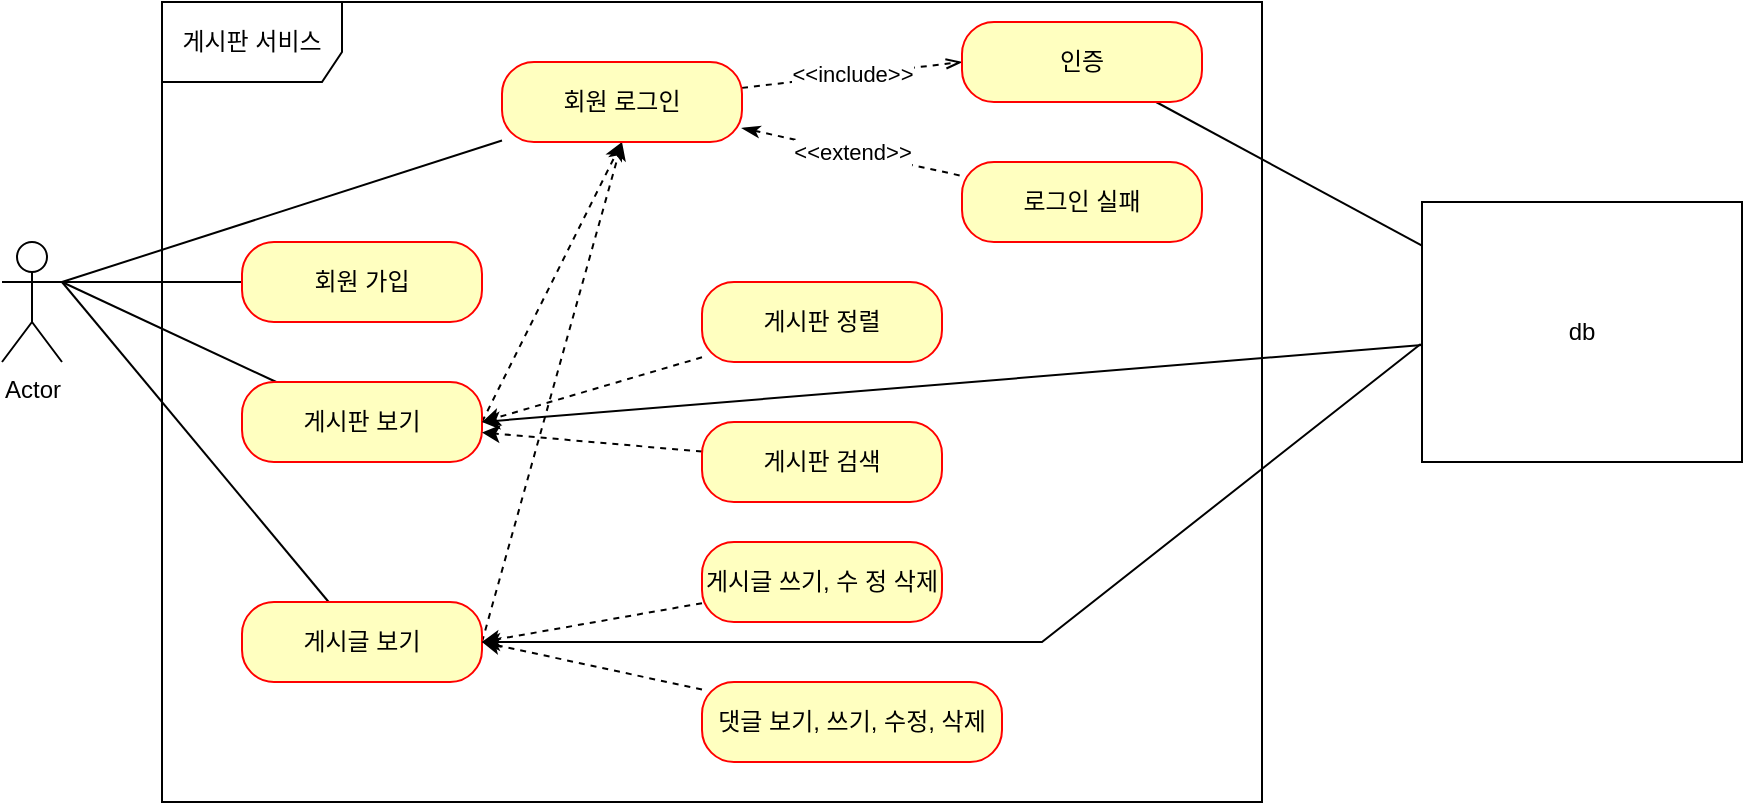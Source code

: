 <mxfile version="17.5.0" type="github">
  <diagram id="KJXGVbv00iJfjYYkEjEt" name="Page-1">
    <mxGraphModel dx="881" dy="571" grid="1" gridSize="10" guides="1" tooltips="1" connect="1" arrows="1" fold="1" page="1" pageScale="1" pageWidth="1169" pageHeight="827" math="0" shadow="0">
      <root>
        <mxCell id="0" />
        <mxCell id="1" parent="0" />
        <mxCell id="LjNGfICRgHY4B3SJ5nqZ-1" value="Actor" style="shape=umlActor;verticalLabelPosition=bottom;verticalAlign=top;html=1;" vertex="1" parent="1">
          <mxGeometry x="120" y="220" width="30" height="60" as="geometry" />
        </mxCell>
        <mxCell id="LjNGfICRgHY4B3SJ5nqZ-2" value="게시판 서비스" style="shape=umlFrame;whiteSpace=wrap;html=1;width=90;height=40;" vertex="1" parent="1">
          <mxGeometry x="200" y="100" width="550" height="400" as="geometry" />
        </mxCell>
        <mxCell id="LjNGfICRgHY4B3SJ5nqZ-27" value="" style="edgeStyle=none;rounded=0;orthogonalLoop=1;jettySize=auto;html=1;endArrow=none;endFill=0;strokeColor=default;" edge="1" parent="1" source="LjNGfICRgHY4B3SJ5nqZ-3">
          <mxGeometry relative="1" as="geometry">
            <mxPoint x="150" y="240" as="targetPoint" />
          </mxGeometry>
        </mxCell>
        <mxCell id="LjNGfICRgHY4B3SJ5nqZ-3" value="회원 가입" style="rounded=1;whiteSpace=wrap;html=1;arcSize=40;fontColor=#000000;fillColor=#ffffc0;strokeColor=#ff0000;" vertex="1" parent="1">
          <mxGeometry x="240" y="220" width="120" height="40" as="geometry" />
        </mxCell>
        <mxCell id="LjNGfICRgHY4B3SJ5nqZ-31" style="edgeStyle=none;rounded=0;orthogonalLoop=1;jettySize=auto;html=1;endArrow=none;endFill=0;strokeColor=default;" edge="1" parent="1" source="LjNGfICRgHY4B3SJ5nqZ-5">
          <mxGeometry relative="1" as="geometry">
            <mxPoint x="150" y="240" as="targetPoint" />
          </mxGeometry>
        </mxCell>
        <mxCell id="LjNGfICRgHY4B3SJ5nqZ-38" style="edgeStyle=none;rounded=0;orthogonalLoop=1;jettySize=auto;html=1;entryX=0.5;entryY=1;entryDx=0;entryDy=0;dashed=1;startArrow=none;startFill=0;endArrow=classic;endFill=1;strokeColor=default;exitX=1;exitY=0.5;exitDx=0;exitDy=0;" edge="1" parent="1" source="LjNGfICRgHY4B3SJ5nqZ-5" target="LjNGfICRgHY4B3SJ5nqZ-7">
          <mxGeometry relative="1" as="geometry" />
        </mxCell>
        <mxCell id="LjNGfICRgHY4B3SJ5nqZ-5" value="게시판 보기" style="rounded=1;whiteSpace=wrap;html=1;arcSize=40;fontColor=#000000;fillColor=#ffffc0;strokeColor=#ff0000;" vertex="1" parent="1">
          <mxGeometry x="240" y="290" width="120" height="40" as="geometry" />
        </mxCell>
        <mxCell id="LjNGfICRgHY4B3SJ5nqZ-32" style="edgeStyle=none;rounded=0;orthogonalLoop=1;jettySize=auto;html=1;endArrow=none;endFill=0;strokeColor=default;" edge="1" parent="1" source="LjNGfICRgHY4B3SJ5nqZ-6">
          <mxGeometry relative="1" as="geometry">
            <mxPoint x="150" y="240" as="targetPoint" />
          </mxGeometry>
        </mxCell>
        <mxCell id="LjNGfICRgHY4B3SJ5nqZ-41" style="edgeStyle=none;rounded=0;orthogonalLoop=1;jettySize=auto;html=1;dashed=1;startArrow=none;startFill=0;endArrow=classic;endFill=1;strokeColor=default;exitX=1;exitY=0.5;exitDx=0;exitDy=0;entryX=0.5;entryY=1;entryDx=0;entryDy=0;" edge="1" parent="1" source="LjNGfICRgHY4B3SJ5nqZ-6" target="LjNGfICRgHY4B3SJ5nqZ-7">
          <mxGeometry relative="1" as="geometry" />
        </mxCell>
        <mxCell id="LjNGfICRgHY4B3SJ5nqZ-6" value="게시글 보기" style="rounded=1;whiteSpace=wrap;html=1;arcSize=40;fontColor=#000000;fillColor=#ffffc0;strokeColor=#ff0000;" vertex="1" parent="1">
          <mxGeometry x="240" y="400" width="120" height="40" as="geometry" />
        </mxCell>
        <mxCell id="LjNGfICRgHY4B3SJ5nqZ-30" style="edgeStyle=none;rounded=0;orthogonalLoop=1;jettySize=auto;html=1;endArrow=none;endFill=0;strokeColor=default;" edge="1" parent="1" source="LjNGfICRgHY4B3SJ5nqZ-7">
          <mxGeometry relative="1" as="geometry">
            <mxPoint x="150" y="240" as="targetPoint" />
          </mxGeometry>
        </mxCell>
        <mxCell id="LjNGfICRgHY4B3SJ5nqZ-33" value="&amp;lt;&amp;lt;extend&amp;gt;&amp;gt;" style="edgeStyle=none;rounded=0;orthogonalLoop=1;jettySize=auto;html=1;endArrow=none;endFill=0;strokeColor=default;dashed=1;startArrow=classicThin;startFill=1;" edge="1" parent="1" source="LjNGfICRgHY4B3SJ5nqZ-7" target="LjNGfICRgHY4B3SJ5nqZ-9">
          <mxGeometry relative="1" as="geometry" />
        </mxCell>
        <mxCell id="LjNGfICRgHY4B3SJ5nqZ-34" value="&amp;lt;&amp;lt;include&amp;gt;&amp;gt;" style="edgeStyle=none;rounded=0;orthogonalLoop=1;jettySize=auto;html=1;entryX=0;entryY=0.5;entryDx=0;entryDy=0;endArrow=openThin;endFill=0;strokeColor=default;dashed=1;" edge="1" parent="1" source="LjNGfICRgHY4B3SJ5nqZ-7" target="LjNGfICRgHY4B3SJ5nqZ-8">
          <mxGeometry relative="1" as="geometry" />
        </mxCell>
        <mxCell id="LjNGfICRgHY4B3SJ5nqZ-7" value="회원 로그인" style="rounded=1;whiteSpace=wrap;html=1;arcSize=40;fontColor=#000000;fillColor=#ffffc0;strokeColor=#ff0000;" vertex="1" parent="1">
          <mxGeometry x="370" y="130" width="120" height="40" as="geometry" />
        </mxCell>
        <mxCell id="LjNGfICRgHY4B3SJ5nqZ-212" style="edgeStyle=none;rounded=0;orthogonalLoop=1;jettySize=auto;html=1;startArrow=none;startFill=0;endArrow=none;endFill=0;strokeColor=default;" edge="1" parent="1" source="LjNGfICRgHY4B3SJ5nqZ-8" target="LjNGfICRgHY4B3SJ5nqZ-210">
          <mxGeometry relative="1" as="geometry" />
        </mxCell>
        <mxCell id="LjNGfICRgHY4B3SJ5nqZ-8" value="인증" style="rounded=1;whiteSpace=wrap;html=1;arcSize=40;fontColor=#000000;fillColor=#ffffc0;strokeColor=#ff0000;" vertex="1" parent="1">
          <mxGeometry x="600" y="110" width="120" height="40" as="geometry" />
        </mxCell>
        <mxCell id="LjNGfICRgHY4B3SJ5nqZ-9" value="로그인 실패" style="rounded=1;whiteSpace=wrap;html=1;arcSize=40;fontColor=#000000;fillColor=#ffffc0;strokeColor=#ff0000;" vertex="1" parent="1">
          <mxGeometry x="600" y="180" width="120" height="40" as="geometry" />
        </mxCell>
        <mxCell id="LjNGfICRgHY4B3SJ5nqZ-42" style="edgeStyle=none;rounded=0;orthogonalLoop=1;jettySize=auto;html=1;dashed=1;startArrow=none;startFill=0;endArrow=classic;endFill=1;strokeColor=default;" edge="1" parent="1" source="LjNGfICRgHY4B3SJ5nqZ-10">
          <mxGeometry relative="1" as="geometry">
            <mxPoint x="360" y="310" as="targetPoint" />
          </mxGeometry>
        </mxCell>
        <mxCell id="LjNGfICRgHY4B3SJ5nqZ-10" value="게시판 정렬" style="rounded=1;whiteSpace=wrap;html=1;arcSize=40;fontColor=#000000;fillColor=#ffffc0;strokeColor=#ff0000;" vertex="1" parent="1">
          <mxGeometry x="470" y="240" width="120" height="40" as="geometry" />
        </mxCell>
        <mxCell id="LjNGfICRgHY4B3SJ5nqZ-43" style="edgeStyle=none;rounded=0;orthogonalLoop=1;jettySize=auto;html=1;dashed=1;startArrow=none;startFill=0;endArrow=classic;endFill=1;strokeColor=default;" edge="1" parent="1" source="LjNGfICRgHY4B3SJ5nqZ-11" target="LjNGfICRgHY4B3SJ5nqZ-5">
          <mxGeometry relative="1" as="geometry" />
        </mxCell>
        <mxCell id="LjNGfICRgHY4B3SJ5nqZ-11" value="게시판 검색" style="rounded=1;whiteSpace=wrap;html=1;arcSize=40;fontColor=#000000;fillColor=#ffffc0;strokeColor=#ff0000;" vertex="1" parent="1">
          <mxGeometry x="470" y="310" width="120" height="40" as="geometry" />
        </mxCell>
        <mxCell id="LjNGfICRgHY4B3SJ5nqZ-44" style="edgeStyle=none;rounded=0;orthogonalLoop=1;jettySize=auto;html=1;entryX=1;entryY=0.5;entryDx=0;entryDy=0;dashed=1;startArrow=none;startFill=0;endArrow=classic;endFill=1;strokeColor=default;" edge="1" parent="1" source="LjNGfICRgHY4B3SJ5nqZ-12" target="LjNGfICRgHY4B3SJ5nqZ-6">
          <mxGeometry relative="1" as="geometry" />
        </mxCell>
        <mxCell id="LjNGfICRgHY4B3SJ5nqZ-12" value="게시글 쓰기, 수 정 삭제" style="rounded=1;whiteSpace=wrap;html=1;arcSize=40;fontColor=#000000;fillColor=#ffffc0;strokeColor=#ff0000;" vertex="1" parent="1">
          <mxGeometry x="470" y="370" width="120" height="40" as="geometry" />
        </mxCell>
        <mxCell id="LjNGfICRgHY4B3SJ5nqZ-45" style="edgeStyle=none;rounded=0;orthogonalLoop=1;jettySize=auto;html=1;entryX=1;entryY=0.5;entryDx=0;entryDy=0;dashed=1;startArrow=none;startFill=0;endArrow=classic;endFill=1;strokeColor=default;" edge="1" parent="1" source="LjNGfICRgHY4B3SJ5nqZ-13" target="LjNGfICRgHY4B3SJ5nqZ-6">
          <mxGeometry relative="1" as="geometry" />
        </mxCell>
        <mxCell id="LjNGfICRgHY4B3SJ5nqZ-13" value="댓글 보기, 쓰기, 수정, 삭제" style="rounded=1;whiteSpace=wrap;html=1;arcSize=40;fontColor=#000000;fillColor=#ffffc0;strokeColor=#ff0000;" vertex="1" parent="1">
          <mxGeometry x="470" y="440" width="150" height="40" as="geometry" />
        </mxCell>
        <mxCell id="LjNGfICRgHY4B3SJ5nqZ-213" style="edgeStyle=none;rounded=0;orthogonalLoop=1;jettySize=auto;html=1;entryX=1;entryY=0.5;entryDx=0;entryDy=0;startArrow=none;startFill=0;endArrow=classic;endFill=1;strokeColor=default;" edge="1" parent="1" source="LjNGfICRgHY4B3SJ5nqZ-209" target="LjNGfICRgHY4B3SJ5nqZ-5">
          <mxGeometry relative="1" as="geometry" />
        </mxCell>
        <mxCell id="LjNGfICRgHY4B3SJ5nqZ-209" value="" style="shape=table;startSize=0;container=1;collapsible=0;childLayout=tableLayout;" vertex="1" parent="1">
          <mxGeometry x="830" y="200" width="160" height="130" as="geometry" />
        </mxCell>
        <mxCell id="LjNGfICRgHY4B3SJ5nqZ-210" value="" style="shape=tableRow;horizontal=0;startSize=0;swimlaneHead=0;swimlaneBody=0;top=0;left=0;bottom=0;right=0;collapsible=0;dropTarget=0;fillColor=none;points=[[0,0.5],[1,0.5]];portConstraint=eastwest;" vertex="1" parent="LjNGfICRgHY4B3SJ5nqZ-209">
          <mxGeometry width="160" height="130" as="geometry" />
        </mxCell>
        <mxCell id="LjNGfICRgHY4B3SJ5nqZ-211" value="db" style="shape=partialRectangle;html=1;whiteSpace=wrap;connectable=0;overflow=hidden;fillColor=none;top=0;left=0;bottom=0;right=0;pointerEvents=1;" vertex="1" parent="LjNGfICRgHY4B3SJ5nqZ-210">
          <mxGeometry width="160" height="130" as="geometry">
            <mxRectangle width="160" height="130" as="alternateBounds" />
          </mxGeometry>
        </mxCell>
        <mxCell id="LjNGfICRgHY4B3SJ5nqZ-214" style="edgeStyle=none;rounded=0;orthogonalLoop=1;jettySize=auto;html=1;exitX=-0.004;exitY=0.546;exitDx=0;exitDy=0;startArrow=none;startFill=0;endArrow=classic;endFill=1;strokeColor=default;exitPerimeter=0;" edge="1" parent="1" source="LjNGfICRgHY4B3SJ5nqZ-210">
          <mxGeometry relative="1" as="geometry">
            <mxPoint x="360" y="420" as="targetPoint" />
            <Array as="points">
              <mxPoint x="640" y="420" />
            </Array>
          </mxGeometry>
        </mxCell>
      </root>
    </mxGraphModel>
  </diagram>
</mxfile>
